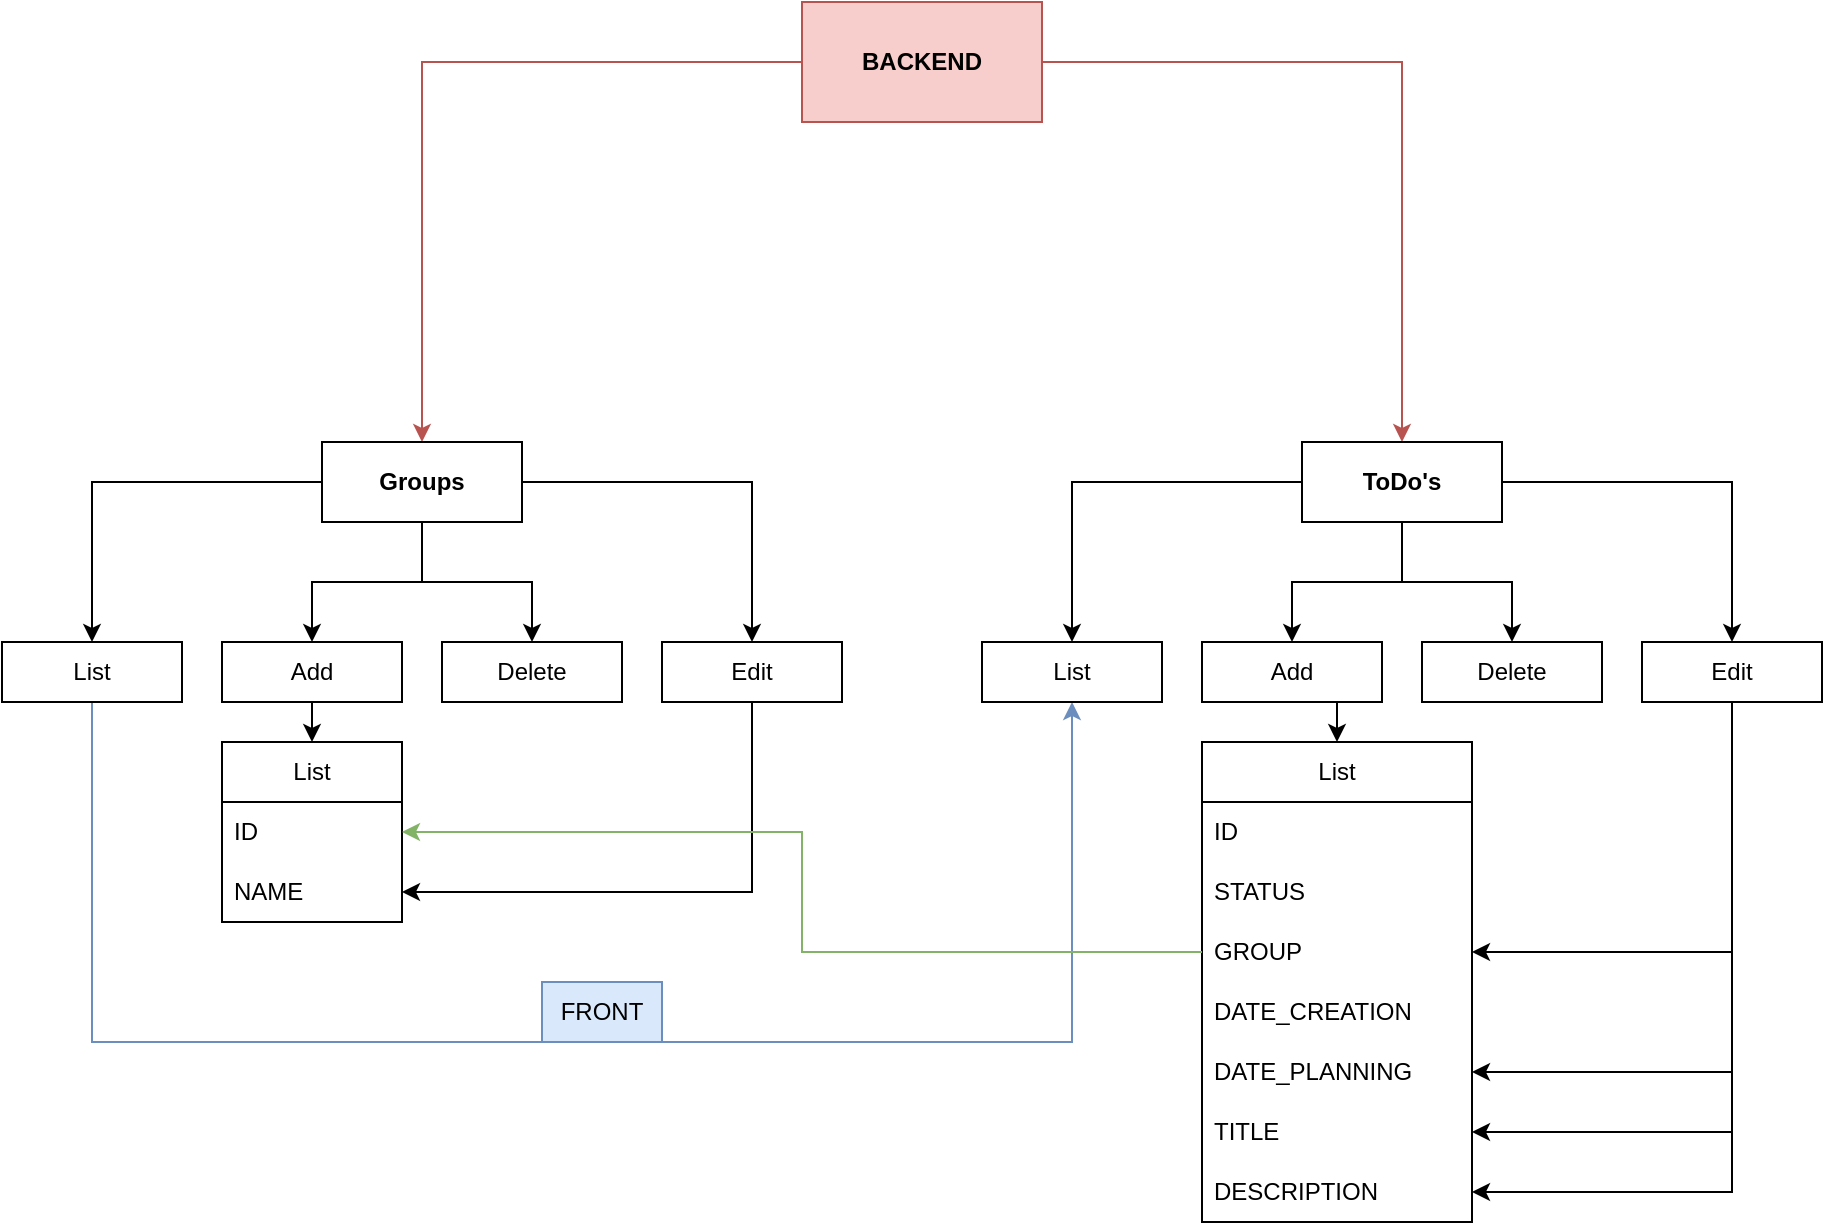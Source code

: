 <mxfile version="24.7.7">
  <diagram name="Strona-1" id="Mjk9DWxgELSWeClp6dF5">
    <mxGraphModel dx="1683" dy="941" grid="1" gridSize="10" guides="1" tooltips="1" connect="1" arrows="1" fold="1" page="1" pageScale="1" pageWidth="1169" pageHeight="827" math="0" shadow="0">
      <root>
        <mxCell id="0" />
        <mxCell id="1" parent="0" />
        <mxCell id="pAvo0n4pwijLONvoOx2A-37" style="edgeStyle=orthogonalEdgeStyle;rounded=0;orthogonalLoop=1;jettySize=auto;html=1;entryX=0.5;entryY=0;entryDx=0;entryDy=0;fillColor=#f8cecc;strokeColor=#b85450;" edge="1" parent="1" source="pAvo0n4pwijLONvoOx2A-2" target="pAvo0n4pwijLONvoOx2A-3">
          <mxGeometry relative="1" as="geometry" />
        </mxCell>
        <mxCell id="pAvo0n4pwijLONvoOx2A-38" style="edgeStyle=orthogonalEdgeStyle;rounded=0;orthogonalLoop=1;jettySize=auto;html=1;exitX=1;exitY=0.5;exitDx=0;exitDy=0;entryX=0.5;entryY=0;entryDx=0;entryDy=0;fillColor=#f8cecc;strokeColor=#b85450;" edge="1" parent="1" source="pAvo0n4pwijLONvoOx2A-2" target="pAvo0n4pwijLONvoOx2A-30">
          <mxGeometry relative="1" as="geometry" />
        </mxCell>
        <mxCell id="pAvo0n4pwijLONvoOx2A-2" value="&lt;b&gt;BACKEND&lt;/b&gt;" style="rounded=0;whiteSpace=wrap;html=1;fillColor=#f8cecc;strokeColor=#b85450;" vertex="1" parent="1">
          <mxGeometry x="525" y="164" width="120" height="60" as="geometry" />
        </mxCell>
        <mxCell id="pAvo0n4pwijLONvoOx2A-12" style="edgeStyle=orthogonalEdgeStyle;rounded=0;orthogonalLoop=1;jettySize=auto;html=1;entryX=0.5;entryY=0;entryDx=0;entryDy=0;" edge="1" parent="1" source="pAvo0n4pwijLONvoOx2A-3" target="pAvo0n4pwijLONvoOx2A-4">
          <mxGeometry relative="1" as="geometry" />
        </mxCell>
        <mxCell id="pAvo0n4pwijLONvoOx2A-13" style="edgeStyle=orthogonalEdgeStyle;rounded=0;orthogonalLoop=1;jettySize=auto;html=1;entryX=0.5;entryY=0;entryDx=0;entryDy=0;" edge="1" parent="1" source="pAvo0n4pwijLONvoOx2A-3" target="pAvo0n4pwijLONvoOx2A-6">
          <mxGeometry relative="1" as="geometry" />
        </mxCell>
        <mxCell id="pAvo0n4pwijLONvoOx2A-14" style="edgeStyle=orthogonalEdgeStyle;rounded=0;orthogonalLoop=1;jettySize=auto;html=1;entryX=0.5;entryY=0;entryDx=0;entryDy=0;" edge="1" parent="1" source="pAvo0n4pwijLONvoOx2A-3" target="pAvo0n4pwijLONvoOx2A-5">
          <mxGeometry relative="1" as="geometry" />
        </mxCell>
        <mxCell id="pAvo0n4pwijLONvoOx2A-24" style="edgeStyle=orthogonalEdgeStyle;rounded=0;orthogonalLoop=1;jettySize=auto;html=1;entryX=0.5;entryY=0;entryDx=0;entryDy=0;" edge="1" parent="1" source="pAvo0n4pwijLONvoOx2A-3" target="pAvo0n4pwijLONvoOx2A-23">
          <mxGeometry relative="1" as="geometry" />
        </mxCell>
        <mxCell id="pAvo0n4pwijLONvoOx2A-3" value="Groups" style="rounded=0;whiteSpace=wrap;html=1;fontStyle=1" vertex="1" parent="1">
          <mxGeometry x="285" y="384" width="100" height="40" as="geometry" />
        </mxCell>
        <mxCell id="pAvo0n4pwijLONvoOx2A-35" style="edgeStyle=orthogonalEdgeStyle;rounded=0;orthogonalLoop=1;jettySize=auto;html=1;entryX=0.5;entryY=1;entryDx=0;entryDy=0;fillColor=#dae8fc;strokeColor=#6c8ebf;" edge="1" parent="1" source="pAvo0n4pwijLONvoOx2A-4" target="pAvo0n4pwijLONvoOx2A-31">
          <mxGeometry relative="1" as="geometry">
            <Array as="points">
              <mxPoint x="170" y="684" />
              <mxPoint x="660" y="684" />
            </Array>
          </mxGeometry>
        </mxCell>
        <mxCell id="pAvo0n4pwijLONvoOx2A-4" value="List" style="rounded=0;whiteSpace=wrap;html=1;" vertex="1" parent="1">
          <mxGeometry x="125" y="484" width="90" height="30" as="geometry" />
        </mxCell>
        <mxCell id="pAvo0n4pwijLONvoOx2A-11" style="edgeStyle=orthogonalEdgeStyle;rounded=0;orthogonalLoop=1;jettySize=auto;html=1;exitX=0.5;exitY=1;exitDx=0;exitDy=0;entryX=0.5;entryY=0;entryDx=0;entryDy=0;" edge="1" parent="1" source="pAvo0n4pwijLONvoOx2A-5" target="pAvo0n4pwijLONvoOx2A-7">
          <mxGeometry relative="1" as="geometry" />
        </mxCell>
        <mxCell id="pAvo0n4pwijLONvoOx2A-5" value="Add" style="rounded=0;whiteSpace=wrap;html=1;" vertex="1" parent="1">
          <mxGeometry x="235" y="484" width="90" height="30" as="geometry" />
        </mxCell>
        <mxCell id="pAvo0n4pwijLONvoOx2A-6" value="Delete" style="rounded=0;whiteSpace=wrap;html=1;" vertex="1" parent="1">
          <mxGeometry x="345" y="484" width="90" height="30" as="geometry" />
        </mxCell>
        <mxCell id="pAvo0n4pwijLONvoOx2A-7" value="&lt;div&gt;List&lt;/div&gt;" style="swimlane;fontStyle=0;childLayout=stackLayout;horizontal=1;startSize=30;horizontalStack=0;resizeParent=1;resizeParentMax=0;resizeLast=0;collapsible=1;marginBottom=0;whiteSpace=wrap;html=1;" vertex="1" parent="1">
          <mxGeometry x="235" y="534" width="90" height="90" as="geometry" />
        </mxCell>
        <mxCell id="pAvo0n4pwijLONvoOx2A-8" value="ID" style="text;strokeColor=none;fillColor=none;align=left;verticalAlign=middle;spacingLeft=4;spacingRight=4;overflow=hidden;points=[[0,0.5],[1,0.5]];portConstraint=eastwest;rotatable=0;whiteSpace=wrap;html=1;" vertex="1" parent="pAvo0n4pwijLONvoOx2A-7">
          <mxGeometry y="30" width="90" height="30" as="geometry" />
        </mxCell>
        <mxCell id="pAvo0n4pwijLONvoOx2A-9" value="NAME" style="text;strokeColor=none;fillColor=none;align=left;verticalAlign=middle;spacingLeft=4;spacingRight=4;overflow=hidden;points=[[0,0.5],[1,0.5]];portConstraint=eastwest;rotatable=0;whiteSpace=wrap;html=1;" vertex="1" parent="pAvo0n4pwijLONvoOx2A-7">
          <mxGeometry y="60" width="90" height="30" as="geometry" />
        </mxCell>
        <mxCell id="pAvo0n4pwijLONvoOx2A-25" style="edgeStyle=orthogonalEdgeStyle;rounded=0;orthogonalLoop=1;jettySize=auto;html=1;entryX=1;entryY=0.5;entryDx=0;entryDy=0;" edge="1" parent="1" source="pAvo0n4pwijLONvoOx2A-23" target="pAvo0n4pwijLONvoOx2A-9">
          <mxGeometry relative="1" as="geometry" />
        </mxCell>
        <mxCell id="pAvo0n4pwijLONvoOx2A-23" value="Edit" style="rounded=0;whiteSpace=wrap;html=1;" vertex="1" parent="1">
          <mxGeometry x="455" y="484" width="90" height="30" as="geometry" />
        </mxCell>
        <mxCell id="pAvo0n4pwijLONvoOx2A-26" style="edgeStyle=orthogonalEdgeStyle;rounded=0;orthogonalLoop=1;jettySize=auto;html=1;entryX=0.5;entryY=0;entryDx=0;entryDy=0;" edge="1" source="pAvo0n4pwijLONvoOx2A-30" target="pAvo0n4pwijLONvoOx2A-31" parent="1">
          <mxGeometry relative="1" as="geometry" />
        </mxCell>
        <mxCell id="pAvo0n4pwijLONvoOx2A-27" style="edgeStyle=orthogonalEdgeStyle;rounded=0;orthogonalLoop=1;jettySize=auto;html=1;entryX=0.5;entryY=0;entryDx=0;entryDy=0;" edge="1" source="pAvo0n4pwijLONvoOx2A-30" target="pAvo0n4pwijLONvoOx2A-33" parent="1">
          <mxGeometry relative="1" as="geometry" />
        </mxCell>
        <mxCell id="pAvo0n4pwijLONvoOx2A-28" style="edgeStyle=orthogonalEdgeStyle;rounded=0;orthogonalLoop=1;jettySize=auto;html=1;entryX=0.5;entryY=0;entryDx=0;entryDy=0;" edge="1" source="pAvo0n4pwijLONvoOx2A-30" target="pAvo0n4pwijLONvoOx2A-32" parent="1">
          <mxGeometry relative="1" as="geometry" />
        </mxCell>
        <mxCell id="pAvo0n4pwijLONvoOx2A-29" style="edgeStyle=orthogonalEdgeStyle;rounded=0;orthogonalLoop=1;jettySize=auto;html=1;entryX=0.5;entryY=0;entryDx=0;entryDy=0;" edge="1" source="pAvo0n4pwijLONvoOx2A-30" target="pAvo0n4pwijLONvoOx2A-34" parent="1">
          <mxGeometry relative="1" as="geometry" />
        </mxCell>
        <mxCell id="pAvo0n4pwijLONvoOx2A-30" value="ToDo&#39;s" style="rounded=0;whiteSpace=wrap;html=1;fontStyle=1" vertex="1" parent="1">
          <mxGeometry x="775" y="384" width="100" height="40" as="geometry" />
        </mxCell>
        <mxCell id="pAvo0n4pwijLONvoOx2A-31" value="List" style="rounded=0;whiteSpace=wrap;html=1;" vertex="1" parent="1">
          <mxGeometry x="615" y="484" width="90" height="30" as="geometry" />
        </mxCell>
        <mxCell id="pAvo0n4pwijLONvoOx2A-45" style="edgeStyle=orthogonalEdgeStyle;rounded=0;orthogonalLoop=1;jettySize=auto;html=1;exitX=0.5;exitY=1;exitDx=0;exitDy=0;entryX=0.5;entryY=0;entryDx=0;entryDy=0;" edge="1" parent="1" source="pAvo0n4pwijLONvoOx2A-32" target="pAvo0n4pwijLONvoOx2A-41">
          <mxGeometry relative="1" as="geometry" />
        </mxCell>
        <mxCell id="pAvo0n4pwijLONvoOx2A-32" value="Add" style="rounded=0;whiteSpace=wrap;html=1;" vertex="1" parent="1">
          <mxGeometry x="725" y="484" width="90" height="30" as="geometry" />
        </mxCell>
        <mxCell id="pAvo0n4pwijLONvoOx2A-33" value="Delete" style="rounded=0;whiteSpace=wrap;html=1;" vertex="1" parent="1">
          <mxGeometry x="835" y="484" width="90" height="30" as="geometry" />
        </mxCell>
        <mxCell id="pAvo0n4pwijLONvoOx2A-57" style="edgeStyle=orthogonalEdgeStyle;rounded=0;orthogonalLoop=1;jettySize=auto;html=1;entryX=1;entryY=0.5;entryDx=0;entryDy=0;" edge="1" parent="1" source="pAvo0n4pwijLONvoOx2A-34" target="pAvo0n4pwijLONvoOx2A-53">
          <mxGeometry relative="1" as="geometry" />
        </mxCell>
        <mxCell id="pAvo0n4pwijLONvoOx2A-58" style="edgeStyle=orthogonalEdgeStyle;rounded=0;orthogonalLoop=1;jettySize=auto;html=1;entryX=1;entryY=0.5;entryDx=0;entryDy=0;" edge="1" parent="1" source="pAvo0n4pwijLONvoOx2A-34" target="pAvo0n4pwijLONvoOx2A-56">
          <mxGeometry relative="1" as="geometry" />
        </mxCell>
        <mxCell id="pAvo0n4pwijLONvoOx2A-59" style="edgeStyle=orthogonalEdgeStyle;rounded=0;orthogonalLoop=1;jettySize=auto;html=1;entryX=1;entryY=0.5;entryDx=0;entryDy=0;" edge="1" parent="1" source="pAvo0n4pwijLONvoOx2A-34" target="pAvo0n4pwijLONvoOx2A-43">
          <mxGeometry relative="1" as="geometry" />
        </mxCell>
        <mxCell id="pAvo0n4pwijLONvoOx2A-60" style="edgeStyle=orthogonalEdgeStyle;rounded=0;orthogonalLoop=1;jettySize=auto;html=1;entryX=1;entryY=0.5;entryDx=0;entryDy=0;" edge="1" parent="1" source="pAvo0n4pwijLONvoOx2A-34" target="pAvo0n4pwijLONvoOx2A-51">
          <mxGeometry relative="1" as="geometry" />
        </mxCell>
        <mxCell id="pAvo0n4pwijLONvoOx2A-34" value="Edit" style="rounded=0;whiteSpace=wrap;html=1;" vertex="1" parent="1">
          <mxGeometry x="945" y="484" width="90" height="30" as="geometry" />
        </mxCell>
        <mxCell id="pAvo0n4pwijLONvoOx2A-36" value="FRONT" style="text;html=1;align=center;verticalAlign=middle;whiteSpace=wrap;rounded=0;fillColor=#dae8fc;strokeColor=#6c8ebf;" vertex="1" parent="1">
          <mxGeometry x="395" y="654" width="60" height="30" as="geometry" />
        </mxCell>
        <mxCell id="pAvo0n4pwijLONvoOx2A-41" value="&lt;div&gt;List&lt;/div&gt;" style="swimlane;fontStyle=0;childLayout=stackLayout;horizontal=1;startSize=30;horizontalStack=0;resizeParent=1;resizeParentMax=0;resizeLast=0;collapsible=1;marginBottom=0;whiteSpace=wrap;html=1;direction=east;" vertex="1" parent="1">
          <mxGeometry x="725" y="534" width="135" height="240" as="geometry">
            <mxRectangle x="725" y="534" width="60" height="30" as="alternateBounds" />
          </mxGeometry>
        </mxCell>
        <mxCell id="pAvo0n4pwijLONvoOx2A-42" value="ID" style="text;strokeColor=none;fillColor=none;align=left;verticalAlign=middle;spacingLeft=4;spacingRight=4;overflow=hidden;points=[[0,0.5],[1,0.5]];portConstraint=eastwest;rotatable=0;whiteSpace=wrap;html=1;" vertex="1" parent="pAvo0n4pwijLONvoOx2A-41">
          <mxGeometry y="30" width="135" height="30" as="geometry" />
        </mxCell>
        <mxCell id="pAvo0n4pwijLONvoOx2A-52" value="STATUS" style="text;strokeColor=none;fillColor=none;align=left;verticalAlign=middle;spacingLeft=4;spacingRight=4;overflow=hidden;points=[[0,0.5],[1,0.5]];portConstraint=eastwest;rotatable=0;whiteSpace=wrap;html=1;" vertex="1" parent="pAvo0n4pwijLONvoOx2A-41">
          <mxGeometry y="60" width="135" height="30" as="geometry" />
        </mxCell>
        <mxCell id="pAvo0n4pwijLONvoOx2A-53" value="GROUP" style="text;strokeColor=none;fillColor=none;align=left;verticalAlign=middle;spacingLeft=4;spacingRight=4;overflow=hidden;points=[[0,0.5],[1,0.5]];portConstraint=eastwest;rotatable=0;whiteSpace=wrap;html=1;" vertex="1" parent="pAvo0n4pwijLONvoOx2A-41">
          <mxGeometry y="90" width="135" height="30" as="geometry" />
        </mxCell>
        <mxCell id="pAvo0n4pwijLONvoOx2A-55" value="DATE_CREATION" style="text;strokeColor=none;fillColor=none;align=left;verticalAlign=middle;spacingLeft=4;spacingRight=4;overflow=hidden;points=[[0,0.5],[1,0.5]];portConstraint=eastwest;rotatable=0;whiteSpace=wrap;html=1;" vertex="1" parent="pAvo0n4pwijLONvoOx2A-41">
          <mxGeometry y="120" width="135" height="30" as="geometry" />
        </mxCell>
        <mxCell id="pAvo0n4pwijLONvoOx2A-56" value="DATE_PLANNING" style="text;strokeColor=none;fillColor=none;align=left;verticalAlign=middle;spacingLeft=4;spacingRight=4;overflow=hidden;points=[[0,0.5],[1,0.5]];portConstraint=eastwest;rotatable=0;whiteSpace=wrap;html=1;" vertex="1" parent="pAvo0n4pwijLONvoOx2A-41">
          <mxGeometry y="150" width="135" height="30" as="geometry" />
        </mxCell>
        <mxCell id="pAvo0n4pwijLONvoOx2A-43" value="TITLE" style="text;strokeColor=none;fillColor=none;align=left;verticalAlign=middle;spacingLeft=4;spacingRight=4;overflow=hidden;points=[[0,0.5],[1,0.5]];portConstraint=eastwest;rotatable=0;whiteSpace=wrap;html=1;" vertex="1" parent="pAvo0n4pwijLONvoOx2A-41">
          <mxGeometry y="180" width="135" height="30" as="geometry" />
        </mxCell>
        <mxCell id="pAvo0n4pwijLONvoOx2A-51" value="DESCRIPTION" style="text;strokeColor=none;fillColor=none;align=left;verticalAlign=middle;spacingLeft=4;spacingRight=4;overflow=hidden;points=[[0,0.5],[1,0.5]];portConstraint=eastwest;rotatable=0;whiteSpace=wrap;html=1;" vertex="1" parent="pAvo0n4pwijLONvoOx2A-41">
          <mxGeometry y="210" width="135" height="30" as="geometry" />
        </mxCell>
        <mxCell id="pAvo0n4pwijLONvoOx2A-54" style="edgeStyle=orthogonalEdgeStyle;rounded=0;orthogonalLoop=1;jettySize=auto;html=1;entryX=1;entryY=0.5;entryDx=0;entryDy=0;fillColor=#d5e8d4;strokeColor=#82b366;" edge="1" parent="1" source="pAvo0n4pwijLONvoOx2A-53" target="pAvo0n4pwijLONvoOx2A-8">
          <mxGeometry relative="1" as="geometry" />
        </mxCell>
      </root>
    </mxGraphModel>
  </diagram>
</mxfile>
